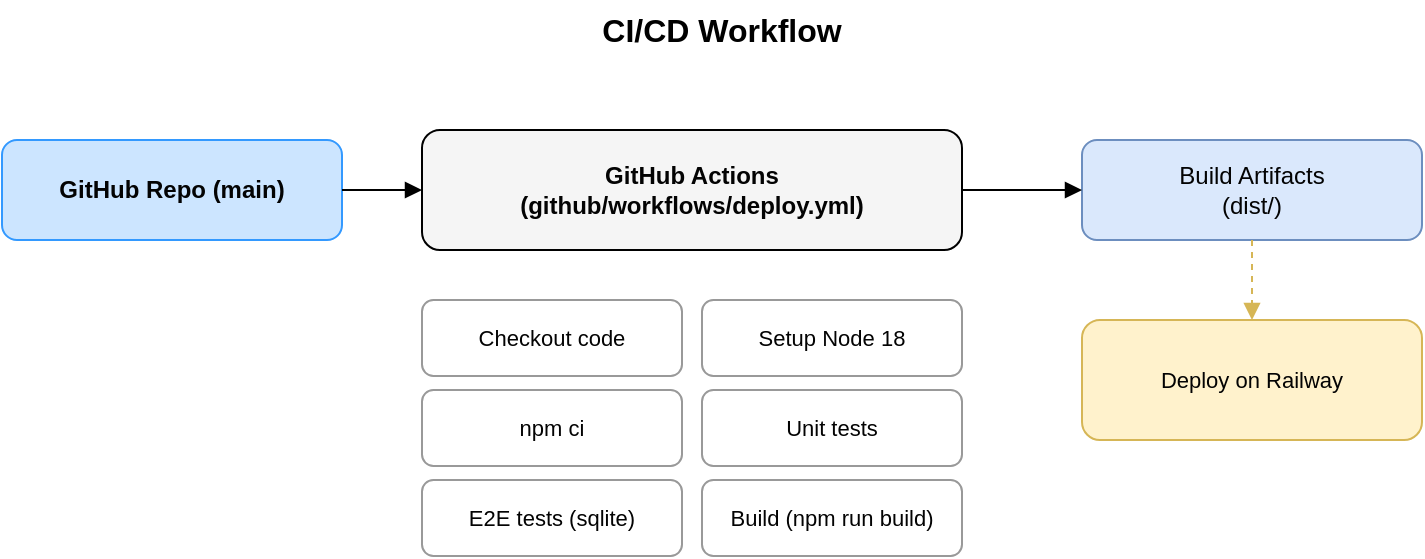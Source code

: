 <mxfile>
    <diagram id="ci-cd-flow" name="CI-CD Flow (Current)">
        <mxGraphModel dx="991" dy="940" grid="1" gridSize="10" guides="1" tooltips="1" connect="1" arrows="1" fold="1" page="1" pageScale="1" pageWidth="827" pageHeight="1169" math="0" shadow="0">
            <root>
                <mxCell id="0"/>
                <mxCell id="1" parent="0"/>
                <mxCell id="title" value="CI/CD Workflow" style="text;html=1;strokeColor=none;fillColor=none;align=center;verticalAlign=middle;whiteSpace=wrap;rounded=0;fontSize=16;fontStyle=1;" vertex="1" parent="1">
                    <mxGeometry x="159" y="260" width="520" height="30" as="geometry"/>
                </mxCell>
                <mxCell id="github" value="GitHub Repo (main)" style="rounded=1;whiteSpace=wrap;html=1;fillColor=#cce5ff;strokeColor=#3399ff;fontSize=12;fontStyle=1;align=center;fontColor=#030303;" parent="1" vertex="1">
                    <mxGeometry x="59" y="330" width="170" height="50" as="geometry"/>
                </mxCell>
                <mxCell id="actions" value="GitHub Actions&lt;br&gt;(github/workflows/deploy.yml)" style="rounded=1;whiteSpace=wrap;html=1;fillColor=#f5f5f5;strokeColor=#000000;fontSize=12;fontStyle=1;align=center;fontColor=#030303;" parent="1" vertex="1">
                    <mxGeometry x="269" y="325" width="270" height="60" as="geometry"/>
                </mxCell>
                <mxCell id="build-artifacts" value="Build Artifacts&lt;br&gt;(dist/)" style="rounded=1;whiteSpace=wrap;html=1;fillColor=#dae8fc;strokeColor=#6c8ebf;fontSize=12;align=center;fontColor=#030303;" vertex="1" parent="1">
                    <mxGeometry x="599" y="330" width="170" height="50" as="geometry"/>
                </mxCell>
                <mxCell id="e-main-1" style="endArrow=block;html=1;rounded=0;fontColor=#030303;" edge="1" parent="1" source="github" target="actions">
                    <mxGeometry relative="1" as="geometry"/>
                </mxCell>
                <mxCell id="e-main-2" style="endArrow=block;html=1;rounded=0;fontColor=#030303;" edge="1" parent="1" source="actions" target="build-artifacts">
                    <mxGeometry relative="1" as="geometry"/>
                </mxCell>
                <mxCell id="step-checkout" value="Checkout code" style="rounded=1;whiteSpace=wrap;html=1;fillColor=#ffffff;strokeColor=#999999;fontSize=11;align=center;fontColor=#030303;" vertex="1" parent="1">
                    <mxGeometry x="269" y="410" width="130" height="38" as="geometry"/>
                </mxCell>
                <mxCell id="step-setup" value="Setup Node 18" style="rounded=1;whiteSpace=wrap;html=1;fillColor=#ffffff;strokeColor=#999999;fontSize=11;align=center;fontColor=#030303;" vertex="1" parent="1">
                    <mxGeometry x="409" y="410" width="130" height="38" as="geometry"/>
                </mxCell>
                <mxCell id="step-install" value="npm ci" style="rounded=1;whiteSpace=wrap;html=1;fillColor=#ffffff;strokeColor=#999999;fontSize=11;align=center;fontColor=#030303;" vertex="1" parent="1">
                    <mxGeometry x="269" y="455" width="130" height="38" as="geometry"/>
                </mxCell>
                <mxCell id="step-test" value="Unit tests" style="rounded=1;whiteSpace=wrap;html=1;fillColor=#ffffff;strokeColor=#999999;fontSize=11;align=center;fontColor=#030303;" vertex="1" parent="1">
                    <mxGeometry x="409" y="455" width="130" height="38" as="geometry"/>
                </mxCell>
                <mxCell id="step-e2e" value="E2E tests (sqlite)" style="rounded=1;whiteSpace=wrap;html=1;fillColor=#ffffff;strokeColor=#999999;fontSize=11;align=center;fontColor=#030303;" vertex="1" parent="1">
                    <mxGeometry x="269" y="500" width="130" height="38" as="geometry"/>
                </mxCell>
                <mxCell id="step-build" value="Build (npm run build)" style="rounded=1;whiteSpace=wrap;html=1;fillColor=#ffffff;strokeColor=#999999;fontSize=11;align=center;fontColor=#030303;" vertex="1" parent="1">
                    <mxGeometry x="409" y="500" width="130" height="38" as="geometry"/>
                </mxCell>
                <mxCell id="railway-note" value="Deploy on Railway" style="rounded=1;whiteSpace=wrap;html=1;fillColor=#fff2cc;strokeColor=#d6b656;fontSize=11;align=center;fontColor=#030303;" vertex="1" parent="1">
                    <mxGeometry x="599" y="420" width="170" height="60" as="geometry"/>
                </mxCell>
                <mxCell id="e-dashed" style="endArrow=block;html=1;rounded=0;dashed=1;strokeColor=#d6b656;fontColor=#030303;" edge="1" parent="1" source="build-artifacts" target="railway-note">
                    <mxGeometry relative="1" as="geometry"/>
                </mxCell>
            </root>
        </mxGraphModel>
    </diagram>
</mxfile>